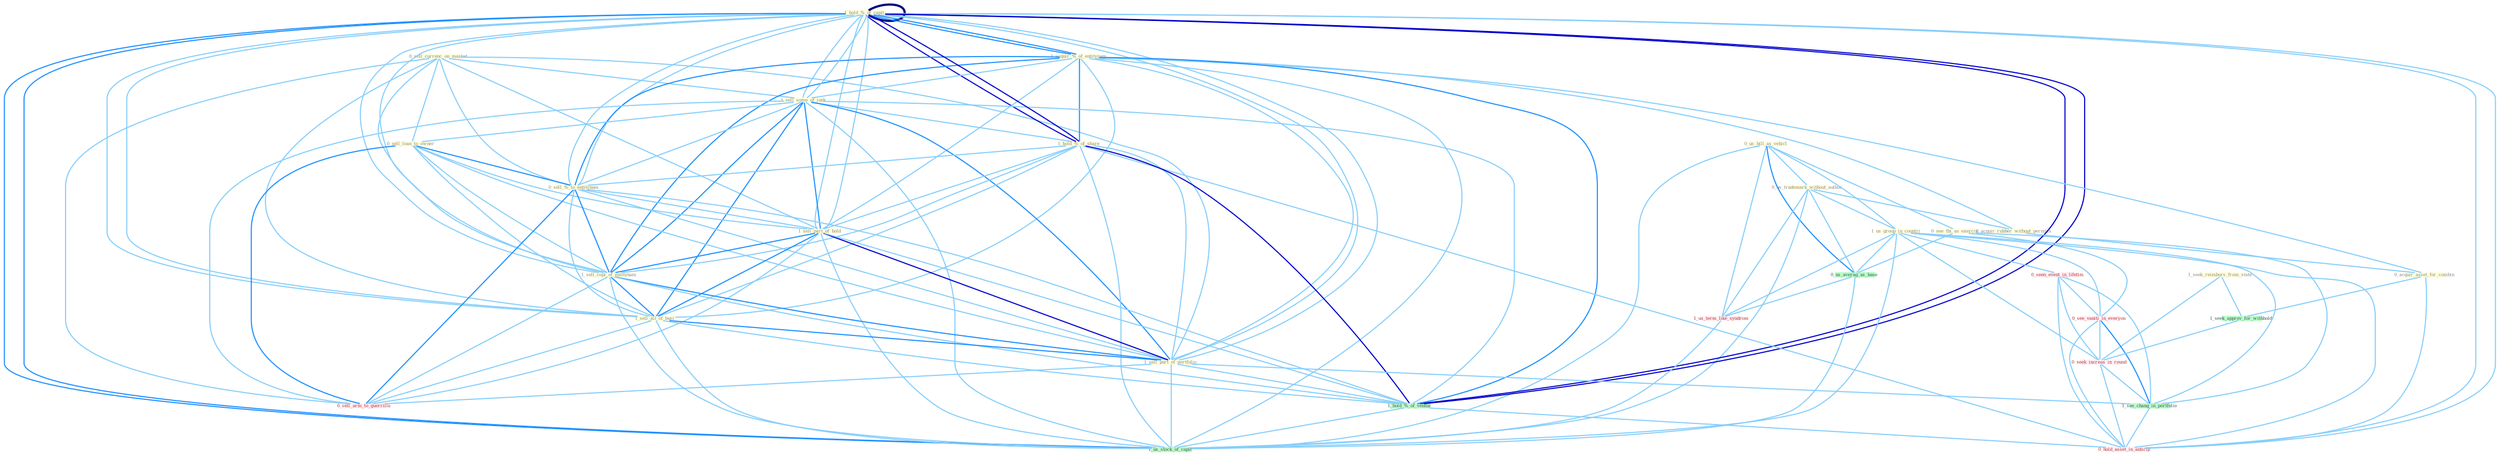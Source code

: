 Graph G{ 
    node
    [shape=polygon,style=filled,width=.5,height=.06,color="#BDFCC9",fixedsize=true,fontsize=4,
    fontcolor="#2f4f4f"];
    {node
    [color="#ffffe0", fontcolor="#8b7d6b"] "0_us_bill_as_vehicl " "0_us_trademark_without_author " "0_see_thi_as_exercis " "0_sell_currenc_on_market " "1_hold_%_of_capit " "1_acquir_%_of_entitynam " "1_sell_some_of_junk " "0_acquir_rubber_without_permiss " "1_hold_%_of_share " "1_hold_%_of_capit " "0_sell_loan_to_owner " "0_sell_%_to_entitynam " "0_acquir_asset_for_combin " "1_us_group_in_countri " "1_seek_reimburs_from_state " "1_sell_part_of_hold " "1_sell_copi_of_entitynam " "1_sell_all_of_busi " "1_sell_part_of_portfolio "}
{node [color="#fff0f5", fontcolor="#b22222"] "0_seen_event_in_lifetim " "1_us_term_like_syndrom " "0_see_vaniti_in_everyon " "0_sell_arm_to_guerrilla " "0_seek_increas_in_round " "0_hold_asset_in_anticip "}
edge [color="#B0E2FF"];

	"0_us_bill_as_vehicl " -- "0_us_trademark_without_author " [w="1", color="#87cefa" ];
	"0_us_bill_as_vehicl " -- "0_see_thi_as_exercis " [w="1", color="#87cefa" ];
	"0_us_bill_as_vehicl " -- "1_us_group_in_countri " [w="1", color="#87cefa" ];
	"0_us_bill_as_vehicl " -- "0_us_averag_as_base " [w="2", color="#1e90ff" , len=0.8];
	"0_us_bill_as_vehicl " -- "1_us_term_like_syndrom " [w="1", color="#87cefa" ];
	"0_us_bill_as_vehicl " -- "1_us_stock_of_capit " [w="1", color="#87cefa" ];
	"0_us_trademark_without_author " -- "0_acquir_rubber_without_permiss " [w="1", color="#87cefa" ];
	"0_us_trademark_without_author " -- "1_us_group_in_countri " [w="1", color="#87cefa" ];
	"0_us_trademark_without_author " -- "0_us_averag_as_base " [w="1", color="#87cefa" ];
	"0_us_trademark_without_author " -- "1_us_term_like_syndrom " [w="1", color="#87cefa" ];
	"0_us_trademark_without_author " -- "1_us_stock_of_capit " [w="1", color="#87cefa" ];
	"0_see_thi_as_exercis " -- "0_us_averag_as_base " [w="1", color="#87cefa" ];
	"0_see_thi_as_exercis " -- "0_see_vaniti_in_everyon " [w="1", color="#87cefa" ];
	"0_see_thi_as_exercis " -- "1_see_chang_in_portfolio " [w="1", color="#87cefa" ];
	"0_sell_currenc_on_market " -- "1_sell_some_of_junk " [w="1", color="#87cefa" ];
	"0_sell_currenc_on_market " -- "0_sell_loan_to_owner " [w="1", color="#87cefa" ];
	"0_sell_currenc_on_market " -- "0_sell_%_to_entitynam " [w="1", color="#87cefa" ];
	"0_sell_currenc_on_market " -- "1_sell_part_of_hold " [w="1", color="#87cefa" ];
	"0_sell_currenc_on_market " -- "1_sell_copi_of_entitynam " [w="1", color="#87cefa" ];
	"0_sell_currenc_on_market " -- "1_sell_all_of_busi " [w="1", color="#87cefa" ];
	"0_sell_currenc_on_market " -- "1_sell_part_of_portfolio " [w="1", color="#87cefa" ];
	"0_sell_currenc_on_market " -- "0_sell_arm_to_guerrilla " [w="1", color="#87cefa" ];
	"1_hold_%_of_capit " -- "1_acquir_%_of_entitynam " [w="2", color="#1e90ff" , len=0.8];
	"1_hold_%_of_capit " -- "1_sell_some_of_junk " [w="1", color="#87cefa" ];
	"1_hold_%_of_capit " -- "1_hold_%_of_share " [w="3", color="#0000cd" , len=0.6];
	"1_hold_%_of_capit " -- "1_hold_%_of_capit " [w="4", style=bold, color="#000080", len=0.4];
	"1_hold_%_of_capit " -- "0_sell_%_to_entitynam " [w="1", color="#87cefa" ];
	"1_hold_%_of_capit " -- "1_sell_part_of_hold " [w="1", color="#87cefa" ];
	"1_hold_%_of_capit " -- "1_sell_copi_of_entitynam " [w="1", color="#87cefa" ];
	"1_hold_%_of_capit " -- "1_sell_all_of_busi " [w="1", color="#87cefa" ];
	"1_hold_%_of_capit " -- "1_sell_part_of_portfolio " [w="1", color="#87cefa" ];
	"1_hold_%_of_capit " -- "1_hold_%_of_ventur " [w="3", color="#0000cd" , len=0.6];
	"1_hold_%_of_capit " -- "1_us_stock_of_capit " [w="2", color="#1e90ff" , len=0.8];
	"1_hold_%_of_capit " -- "0_hold_asset_in_anticip " [w="1", color="#87cefa" ];
	"1_acquir_%_of_entitynam " -- "1_sell_some_of_junk " [w="1", color="#87cefa" ];
	"1_acquir_%_of_entitynam " -- "0_acquir_rubber_without_permiss " [w="1", color="#87cefa" ];
	"1_acquir_%_of_entitynam " -- "1_hold_%_of_share " [w="2", color="#1e90ff" , len=0.8];
	"1_acquir_%_of_entitynam " -- "1_hold_%_of_capit " [w="2", color="#1e90ff" , len=0.8];
	"1_acquir_%_of_entitynam " -- "0_sell_%_to_entitynam " [w="2", color="#1e90ff" , len=0.8];
	"1_acquir_%_of_entitynam " -- "0_acquir_asset_for_combin " [w="1", color="#87cefa" ];
	"1_acquir_%_of_entitynam " -- "1_sell_part_of_hold " [w="1", color="#87cefa" ];
	"1_acquir_%_of_entitynam " -- "1_sell_copi_of_entitynam " [w="2", color="#1e90ff" , len=0.8];
	"1_acquir_%_of_entitynam " -- "1_sell_all_of_busi " [w="1", color="#87cefa" ];
	"1_acquir_%_of_entitynam " -- "1_sell_part_of_portfolio " [w="1", color="#87cefa" ];
	"1_acquir_%_of_entitynam " -- "1_hold_%_of_ventur " [w="2", color="#1e90ff" , len=0.8];
	"1_acquir_%_of_entitynam " -- "1_us_stock_of_capit " [w="1", color="#87cefa" ];
	"1_sell_some_of_junk " -- "1_hold_%_of_share " [w="1", color="#87cefa" ];
	"1_sell_some_of_junk " -- "1_hold_%_of_capit " [w="1", color="#87cefa" ];
	"1_sell_some_of_junk " -- "0_sell_loan_to_owner " [w="1", color="#87cefa" ];
	"1_sell_some_of_junk " -- "0_sell_%_to_entitynam " [w="1", color="#87cefa" ];
	"1_sell_some_of_junk " -- "1_sell_part_of_hold " [w="2", color="#1e90ff" , len=0.8];
	"1_sell_some_of_junk " -- "1_sell_copi_of_entitynam " [w="2", color="#1e90ff" , len=0.8];
	"1_sell_some_of_junk " -- "1_sell_all_of_busi " [w="2", color="#1e90ff" , len=0.8];
	"1_sell_some_of_junk " -- "1_sell_part_of_portfolio " [w="2", color="#1e90ff" , len=0.8];
	"1_sell_some_of_junk " -- "1_hold_%_of_ventur " [w="1", color="#87cefa" ];
	"1_sell_some_of_junk " -- "0_sell_arm_to_guerrilla " [w="1", color="#87cefa" ];
	"1_sell_some_of_junk " -- "1_us_stock_of_capit " [w="1", color="#87cefa" ];
	"0_acquir_rubber_without_permiss " -- "0_acquir_asset_for_combin " [w="1", color="#87cefa" ];
	"1_hold_%_of_share " -- "1_hold_%_of_capit " [w="3", color="#0000cd" , len=0.6];
	"1_hold_%_of_share " -- "0_sell_%_to_entitynam " [w="1", color="#87cefa" ];
	"1_hold_%_of_share " -- "1_sell_part_of_hold " [w="1", color="#87cefa" ];
	"1_hold_%_of_share " -- "1_sell_copi_of_entitynam " [w="1", color="#87cefa" ];
	"1_hold_%_of_share " -- "1_sell_all_of_busi " [w="1", color="#87cefa" ];
	"1_hold_%_of_share " -- "1_sell_part_of_portfolio " [w="1", color="#87cefa" ];
	"1_hold_%_of_share " -- "1_hold_%_of_ventur " [w="3", color="#0000cd" , len=0.6];
	"1_hold_%_of_share " -- "1_us_stock_of_capit " [w="1", color="#87cefa" ];
	"1_hold_%_of_share " -- "0_hold_asset_in_anticip " [w="1", color="#87cefa" ];
	"1_hold_%_of_capit " -- "0_sell_%_to_entitynam " [w="1", color="#87cefa" ];
	"1_hold_%_of_capit " -- "1_sell_part_of_hold " [w="1", color="#87cefa" ];
	"1_hold_%_of_capit " -- "1_sell_copi_of_entitynam " [w="1", color="#87cefa" ];
	"1_hold_%_of_capit " -- "1_sell_all_of_busi " [w="1", color="#87cefa" ];
	"1_hold_%_of_capit " -- "1_sell_part_of_portfolio " [w="1", color="#87cefa" ];
	"1_hold_%_of_capit " -- "1_hold_%_of_ventur " [w="3", color="#0000cd" , len=0.6];
	"1_hold_%_of_capit " -- "1_us_stock_of_capit " [w="2", color="#1e90ff" , len=0.8];
	"1_hold_%_of_capit " -- "0_hold_asset_in_anticip " [w="1", color="#87cefa" ];
	"0_sell_loan_to_owner " -- "0_sell_%_to_entitynam " [w="2", color="#1e90ff" , len=0.8];
	"0_sell_loan_to_owner " -- "1_sell_part_of_hold " [w="1", color="#87cefa" ];
	"0_sell_loan_to_owner " -- "1_sell_copi_of_entitynam " [w="1", color="#87cefa" ];
	"0_sell_loan_to_owner " -- "1_sell_all_of_busi " [w="1", color="#87cefa" ];
	"0_sell_loan_to_owner " -- "1_sell_part_of_portfolio " [w="1", color="#87cefa" ];
	"0_sell_loan_to_owner " -- "0_sell_arm_to_guerrilla " [w="2", color="#1e90ff" , len=0.8];
	"0_sell_%_to_entitynam " -- "1_sell_part_of_hold " [w="1", color="#87cefa" ];
	"0_sell_%_to_entitynam " -- "1_sell_copi_of_entitynam " [w="2", color="#1e90ff" , len=0.8];
	"0_sell_%_to_entitynam " -- "1_sell_all_of_busi " [w="1", color="#87cefa" ];
	"0_sell_%_to_entitynam " -- "1_sell_part_of_portfolio " [w="1", color="#87cefa" ];
	"0_sell_%_to_entitynam " -- "1_hold_%_of_ventur " [w="1", color="#87cefa" ];
	"0_sell_%_to_entitynam " -- "0_sell_arm_to_guerrilla " [w="2", color="#1e90ff" , len=0.8];
	"0_acquir_asset_for_combin " -- "1_seek_approv_for_withhold " [w="1", color="#87cefa" ];
	"0_acquir_asset_for_combin " -- "0_hold_asset_in_anticip " [w="1", color="#87cefa" ];
	"1_us_group_in_countri " -- "0_seen_event_in_lifetim " [w="1", color="#87cefa" ];
	"1_us_group_in_countri " -- "0_us_averag_as_base " [w="1", color="#87cefa" ];
	"1_us_group_in_countri " -- "1_us_term_like_syndrom " [w="1", color="#87cefa" ];
	"1_us_group_in_countri " -- "0_see_vaniti_in_everyon " [w="1", color="#87cefa" ];
	"1_us_group_in_countri " -- "0_seek_increas_in_round " [w="1", color="#87cefa" ];
	"1_us_group_in_countri " -- "1_us_stock_of_capit " [w="1", color="#87cefa" ];
	"1_us_group_in_countri " -- "1_see_chang_in_portfolio " [w="1", color="#87cefa" ];
	"1_us_group_in_countri " -- "0_hold_asset_in_anticip " [w="1", color="#87cefa" ];
	"1_seek_reimburs_from_state " -- "1_seek_approv_for_withhold " [w="1", color="#87cefa" ];
	"1_seek_reimburs_from_state " -- "0_seek_increas_in_round " [w="1", color="#87cefa" ];
	"1_sell_part_of_hold " -- "1_sell_copi_of_entitynam " [w="2", color="#1e90ff" , len=0.8];
	"1_sell_part_of_hold " -- "1_sell_all_of_busi " [w="2", color="#1e90ff" , len=0.8];
	"1_sell_part_of_hold " -- "1_sell_part_of_portfolio " [w="3", color="#0000cd" , len=0.6];
	"1_sell_part_of_hold " -- "1_hold_%_of_ventur " [w="1", color="#87cefa" ];
	"1_sell_part_of_hold " -- "0_sell_arm_to_guerrilla " [w="1", color="#87cefa" ];
	"1_sell_part_of_hold " -- "1_us_stock_of_capit " [w="1", color="#87cefa" ];
	"1_sell_copi_of_entitynam " -- "1_sell_all_of_busi " [w="2", color="#1e90ff" , len=0.8];
	"1_sell_copi_of_entitynam " -- "1_sell_part_of_portfolio " [w="2", color="#1e90ff" , len=0.8];
	"1_sell_copi_of_entitynam " -- "1_hold_%_of_ventur " [w="1", color="#87cefa" ];
	"1_sell_copi_of_entitynam " -- "0_sell_arm_to_guerrilla " [w="1", color="#87cefa" ];
	"1_sell_copi_of_entitynam " -- "1_us_stock_of_capit " [w="1", color="#87cefa" ];
	"1_sell_all_of_busi " -- "1_sell_part_of_portfolio " [w="2", color="#1e90ff" , len=0.8];
	"1_sell_all_of_busi " -- "1_hold_%_of_ventur " [w="1", color="#87cefa" ];
	"1_sell_all_of_busi " -- "0_sell_arm_to_guerrilla " [w="1", color="#87cefa" ];
	"1_sell_all_of_busi " -- "1_us_stock_of_capit " [w="1", color="#87cefa" ];
	"1_sell_part_of_portfolio " -- "1_hold_%_of_ventur " [w="1", color="#87cefa" ];
	"1_sell_part_of_portfolio " -- "0_sell_arm_to_guerrilla " [w="1", color="#87cefa" ];
	"1_sell_part_of_portfolio " -- "1_us_stock_of_capit " [w="1", color="#87cefa" ];
	"1_sell_part_of_portfolio " -- "1_see_chang_in_portfolio " [w="1", color="#87cefa" ];
	"0_seen_event_in_lifetim " -- "0_see_vaniti_in_everyon " [w="1", color="#87cefa" ];
	"0_seen_event_in_lifetim " -- "0_seek_increas_in_round " [w="1", color="#87cefa" ];
	"0_seen_event_in_lifetim " -- "1_see_chang_in_portfolio " [w="1", color="#87cefa" ];
	"0_seen_event_in_lifetim " -- "0_hold_asset_in_anticip " [w="1", color="#87cefa" ];
	"0_us_averag_as_base " -- "1_us_term_like_syndrom " [w="1", color="#87cefa" ];
	"0_us_averag_as_base " -- "1_us_stock_of_capit " [w="1", color="#87cefa" ];
	"1_us_term_like_syndrom " -- "1_us_stock_of_capit " [w="1", color="#87cefa" ];
	"1_seek_approv_for_withhold " -- "0_seek_increas_in_round " [w="1", color="#87cefa" ];
	"1_hold_%_of_ventur " -- "1_us_stock_of_capit " [w="1", color="#87cefa" ];
	"1_hold_%_of_ventur " -- "0_hold_asset_in_anticip " [w="1", color="#87cefa" ];
	"0_see_vaniti_in_everyon " -- "0_seek_increas_in_round " [w="1", color="#87cefa" ];
	"0_see_vaniti_in_everyon " -- "1_see_chang_in_portfolio " [w="2", color="#1e90ff" , len=0.8];
	"0_see_vaniti_in_everyon " -- "0_hold_asset_in_anticip " [w="1", color="#87cefa" ];
	"0_seek_increas_in_round " -- "1_see_chang_in_portfolio " [w="1", color="#87cefa" ];
	"0_seek_increas_in_round " -- "0_hold_asset_in_anticip " [w="1", color="#87cefa" ];
	"1_see_chang_in_portfolio " -- "0_hold_asset_in_anticip " [w="1", color="#87cefa" ];
}